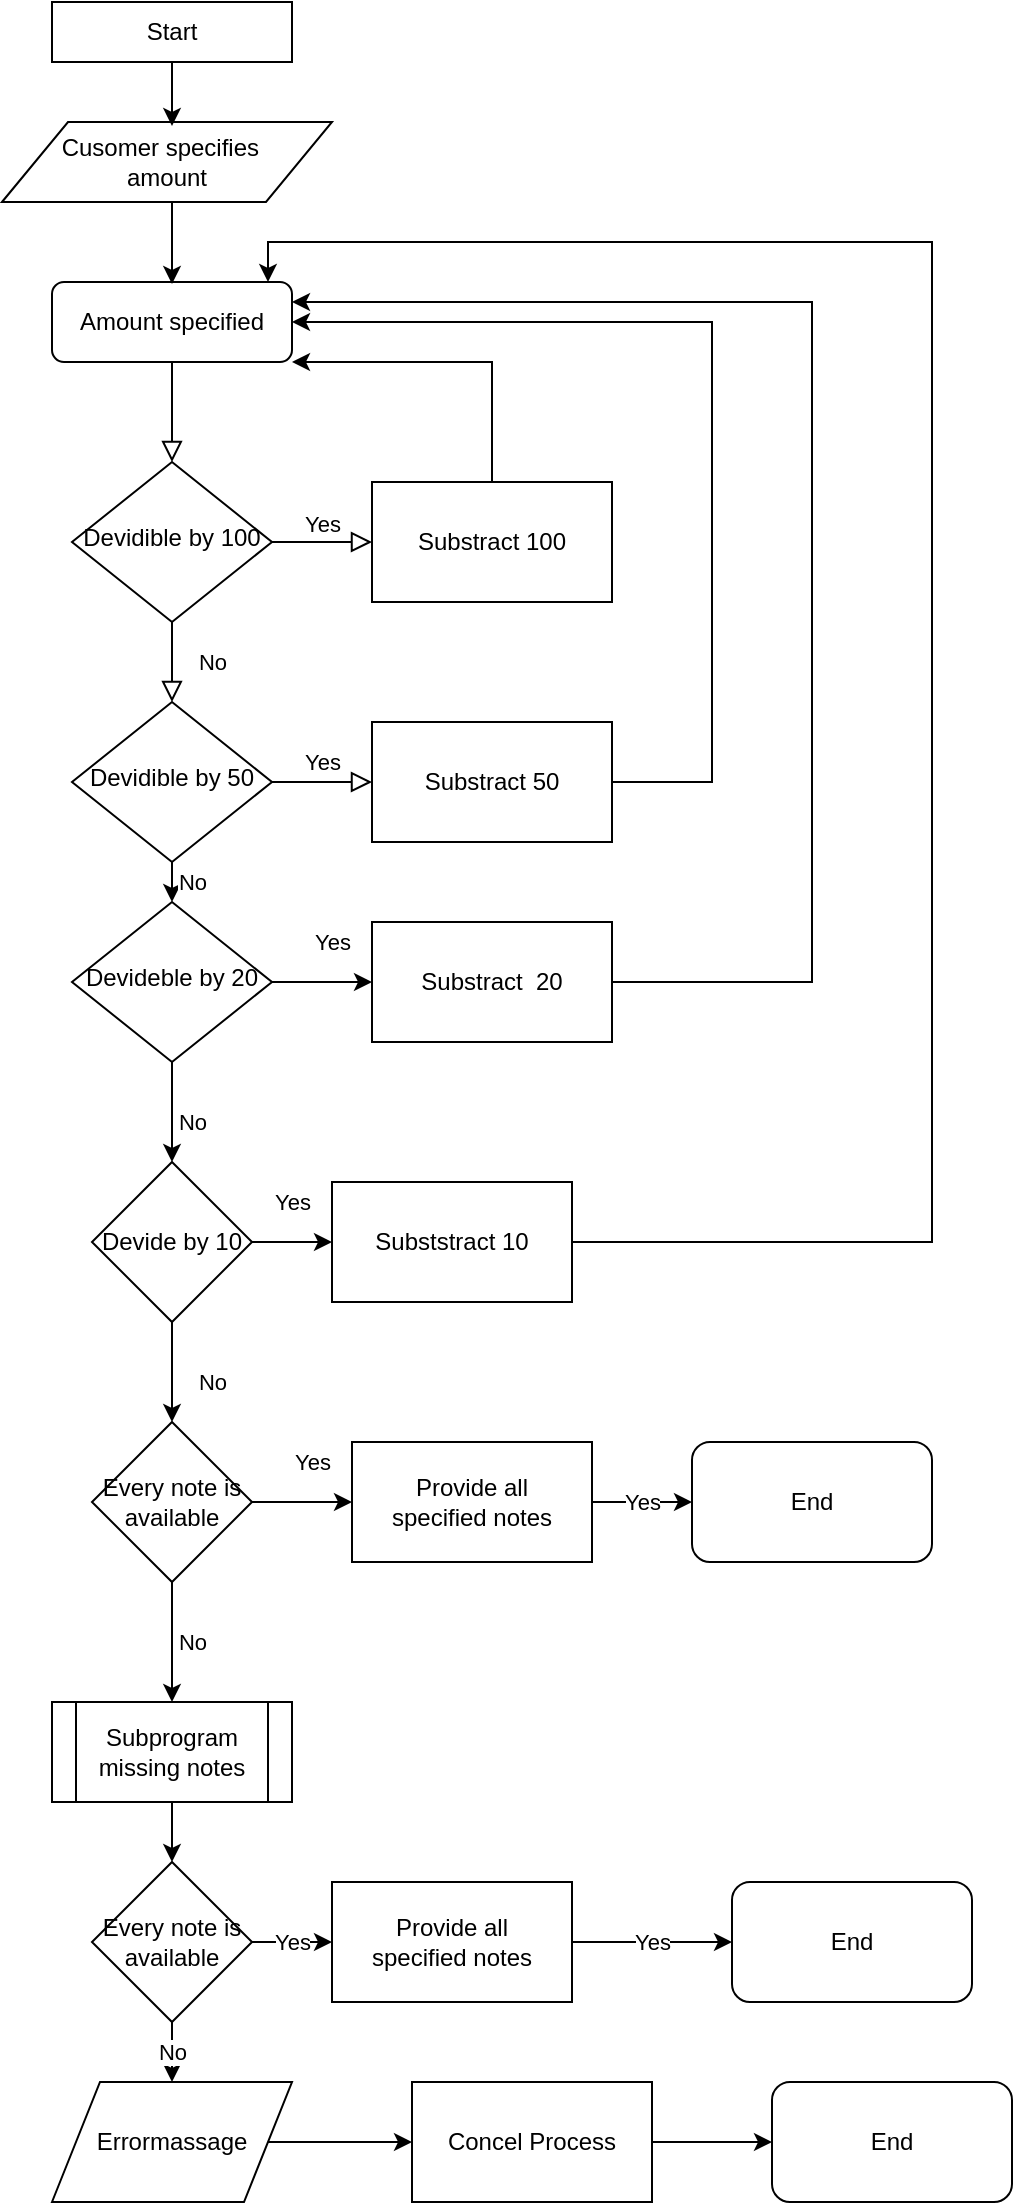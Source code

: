 <mxfile version="12.5.5" type="github"><diagram id="C5RBs43oDa-KdzZeNtuy" name="Page-1"><mxGraphModel dx="1422" dy="5426" grid="1" gridSize="10" guides="1" tooltips="1" connect="1" arrows="1" fold="1" page="1" pageScale="1" pageWidth="3300" pageHeight="4681" math="0" shadow="0"><root><mxCell id="WIyWlLk6GJQsqaUBKTNV-0"/><mxCell id="WIyWlLk6GJQsqaUBKTNV-1" parent="WIyWlLk6GJQsqaUBKTNV-0"/><mxCell id="WIyWlLk6GJQsqaUBKTNV-2" value="" style="rounded=0;html=1;jettySize=auto;orthogonalLoop=1;fontSize=11;endArrow=block;endFill=0;endSize=8;strokeWidth=1;shadow=0;labelBackgroundColor=none;edgeStyle=orthogonalEdgeStyle;" parent="WIyWlLk6GJQsqaUBKTNV-1" source="WIyWlLk6GJQsqaUBKTNV-3" target="WIyWlLk6GJQsqaUBKTNV-6" edge="1"><mxGeometry relative="1" as="geometry"/></mxCell><mxCell id="WIyWlLk6GJQsqaUBKTNV-3" value="Amount specified" style="rounded=1;whiteSpace=wrap;html=1;fontSize=12;glass=0;strokeWidth=1;shadow=0;" parent="WIyWlLk6GJQsqaUBKTNV-1" vertex="1"><mxGeometry x="160" y="80" width="120" height="40" as="geometry"/></mxCell><mxCell id="WIyWlLk6GJQsqaUBKTNV-4" value="No" style="rounded=0;html=1;jettySize=auto;orthogonalLoop=1;fontSize=11;endArrow=block;endFill=0;endSize=8;strokeWidth=1;shadow=0;labelBackgroundColor=none;edgeStyle=orthogonalEdgeStyle;" parent="WIyWlLk6GJQsqaUBKTNV-1" source="WIyWlLk6GJQsqaUBKTNV-6" edge="1"><mxGeometry y="20" relative="1" as="geometry"><mxPoint as="offset"/><mxPoint x="220" y="290" as="targetPoint"/></mxGeometry></mxCell><mxCell id="WIyWlLk6GJQsqaUBKTNV-5" value="Yes" style="edgeStyle=orthogonalEdgeStyle;rounded=0;html=1;jettySize=auto;orthogonalLoop=1;fontSize=11;endArrow=block;endFill=0;endSize=8;strokeWidth=1;shadow=0;labelBackgroundColor=none;" parent="WIyWlLk6GJQsqaUBKTNV-1" source="WIyWlLk6GJQsqaUBKTNV-6" edge="1"><mxGeometry y="10" relative="1" as="geometry"><mxPoint as="offset"/><mxPoint x="320" y="210" as="targetPoint"/></mxGeometry></mxCell><mxCell id="WIyWlLk6GJQsqaUBKTNV-6" value="Devidible by 100" style="rhombus;whiteSpace=wrap;html=1;shadow=0;fontFamily=Helvetica;fontSize=12;align=center;strokeWidth=1;spacing=6;spacingTop=-4;" parent="WIyWlLk6GJQsqaUBKTNV-1" vertex="1"><mxGeometry x="170" y="170" width="100" height="80" as="geometry"/></mxCell><mxCell id="WIyWlLk6GJQsqaUBKTNV-9" value="Yes" style="edgeStyle=orthogonalEdgeStyle;rounded=0;html=1;jettySize=auto;orthogonalLoop=1;fontSize=11;endArrow=block;endFill=0;endSize=8;strokeWidth=1;shadow=0;labelBackgroundColor=none;" parent="WIyWlLk6GJQsqaUBKTNV-1" edge="1"><mxGeometry y="10" relative="1" as="geometry"><mxPoint as="offset"/><mxPoint x="270" y="330" as="sourcePoint"/><mxPoint x="320" y="330" as="targetPoint"/></mxGeometry></mxCell><mxCell id="5TAY_Tblrf3Av3ts9dTU-27" style="edgeStyle=orthogonalEdgeStyle;rounded=0;orthogonalLoop=1;jettySize=auto;html=1;" edge="1" parent="WIyWlLk6GJQsqaUBKTNV-1" source="5TAY_Tblrf3Av3ts9dTU-1"><mxGeometry relative="1" as="geometry"><mxPoint x="280" y="100" as="targetPoint"/><Array as="points"><mxPoint x="490" y="330"/><mxPoint x="490" y="100"/><mxPoint x="280" y="100"/></Array></mxGeometry></mxCell><mxCell id="5TAY_Tblrf3Av3ts9dTU-1" value="Substract 50" style="rounded=0;whiteSpace=wrap;html=1;" vertex="1" parent="WIyWlLk6GJQsqaUBKTNV-1"><mxGeometry x="320" y="300" width="120" height="60" as="geometry"/></mxCell><mxCell id="5TAY_Tblrf3Av3ts9dTU-14" value="No" style="edgeStyle=orthogonalEdgeStyle;rounded=0;orthogonalLoop=1;jettySize=auto;html=1;exitX=0.5;exitY=1;exitDx=0;exitDy=0;entryX=0.5;entryY=0;entryDx=0;entryDy=0;" edge="1" parent="WIyWlLk6GJQsqaUBKTNV-1" source="5TAY_Tblrf3Av3ts9dTU-3" target="5TAY_Tblrf3Av3ts9dTU-4"><mxGeometry y="10" relative="1" as="geometry"><Array as="points"><mxPoint x="220" y="380"/><mxPoint x="220" y="380"/></Array><mxPoint as="offset"/></mxGeometry></mxCell><mxCell id="5TAY_Tblrf3Av3ts9dTU-3" value="Devidible by 50" style="rhombus;whiteSpace=wrap;html=1;shadow=0;fontFamily=Helvetica;fontSize=12;align=center;strokeWidth=1;spacing=6;spacingTop=-4;" vertex="1" parent="WIyWlLk6GJQsqaUBKTNV-1"><mxGeometry x="170" y="290" width="100" height="80" as="geometry"/></mxCell><mxCell id="5TAY_Tblrf3Av3ts9dTU-12" value="No" style="edgeStyle=orthogonalEdgeStyle;rounded=0;orthogonalLoop=1;jettySize=auto;html=1;" edge="1" parent="WIyWlLk6GJQsqaUBKTNV-1" source="5TAY_Tblrf3Av3ts9dTU-4" target="5TAY_Tblrf3Av3ts9dTU-7"><mxGeometry x="0.2" y="10" relative="1" as="geometry"><mxPoint as="offset"/></mxGeometry></mxCell><mxCell id="5TAY_Tblrf3Av3ts9dTU-19" value="Yes" style="edgeStyle=orthogonalEdgeStyle;rounded=0;orthogonalLoop=1;jettySize=auto;html=1;exitX=1;exitY=0.5;exitDx=0;exitDy=0;entryX=0;entryY=0.5;entryDx=0;entryDy=0;" edge="1" parent="WIyWlLk6GJQsqaUBKTNV-1" source="5TAY_Tblrf3Av3ts9dTU-4" target="5TAY_Tblrf3Av3ts9dTU-6"><mxGeometry x="0.2" y="20" relative="1" as="geometry"><mxPoint as="offset"/></mxGeometry></mxCell><mxCell id="5TAY_Tblrf3Av3ts9dTU-4" value="Devideble by 20" style="rhombus;whiteSpace=wrap;html=1;shadow=0;fontFamily=Helvetica;fontSize=12;align=center;strokeWidth=1;spacing=6;spacingTop=-4;" vertex="1" parent="WIyWlLk6GJQsqaUBKTNV-1"><mxGeometry x="170" y="390" width="100" height="80" as="geometry"/></mxCell><mxCell id="5TAY_Tblrf3Av3ts9dTU-28" style="edgeStyle=orthogonalEdgeStyle;rounded=0;orthogonalLoop=1;jettySize=auto;html=1;entryX=1;entryY=0.25;entryDx=0;entryDy=0;" edge="1" parent="WIyWlLk6GJQsqaUBKTNV-1" source="5TAY_Tblrf3Av3ts9dTU-6" target="WIyWlLk6GJQsqaUBKTNV-3"><mxGeometry relative="1" as="geometry"><Array as="points"><mxPoint x="540" y="430"/><mxPoint x="540" y="90"/></Array></mxGeometry></mxCell><mxCell id="5TAY_Tblrf3Av3ts9dTU-6" value="&lt;span style=&quot;white-space: normal&quot;&gt;Substract&amp;nbsp; 20&lt;/span&gt;" style="rounded=0;whiteSpace=wrap;html=1;" vertex="1" parent="WIyWlLk6GJQsqaUBKTNV-1"><mxGeometry x="320" y="400" width="120" height="60" as="geometry"/></mxCell><mxCell id="5TAY_Tblrf3Av3ts9dTU-20" value="Yes" style="edgeStyle=orthogonalEdgeStyle;rounded=0;orthogonalLoop=1;jettySize=auto;html=1;exitX=1;exitY=0.5;exitDx=0;exitDy=0;entryX=0;entryY=0.5;entryDx=0;entryDy=0;" edge="1" parent="WIyWlLk6GJQsqaUBKTNV-1" source="5TAY_Tblrf3Av3ts9dTU-7" target="5TAY_Tblrf3Av3ts9dTU-8"><mxGeometry y="20" relative="1" as="geometry"><mxPoint as="offset"/></mxGeometry></mxCell><mxCell id="5TAY_Tblrf3Av3ts9dTU-30" value="No" style="edgeStyle=orthogonalEdgeStyle;rounded=0;orthogonalLoop=1;jettySize=auto;html=1;exitX=0.5;exitY=1;exitDx=0;exitDy=0;entryX=0.5;entryY=0;entryDx=0;entryDy=0;" edge="1" parent="WIyWlLk6GJQsqaUBKTNV-1" source="5TAY_Tblrf3Av3ts9dTU-7" target="5TAY_Tblrf3Av3ts9dTU-9"><mxGeometry x="0.2" y="20" relative="1" as="geometry"><mxPoint as="offset"/></mxGeometry></mxCell><mxCell id="5TAY_Tblrf3Av3ts9dTU-7" value="&lt;span style=&quot;white-space: normal&quot;&gt;Devide by 10&lt;/span&gt;" style="rhombus;whiteSpace=wrap;html=1;" vertex="1" parent="WIyWlLk6GJQsqaUBKTNV-1"><mxGeometry x="180" y="520" width="80" height="80" as="geometry"/></mxCell><mxCell id="5TAY_Tblrf3Av3ts9dTU-29" style="edgeStyle=orthogonalEdgeStyle;rounded=0;orthogonalLoop=1;jettySize=auto;html=1;entryX=0.9;entryY=0;entryDx=0;entryDy=0;entryPerimeter=0;" edge="1" parent="WIyWlLk6GJQsqaUBKTNV-1" source="5TAY_Tblrf3Av3ts9dTU-8" target="WIyWlLk6GJQsqaUBKTNV-3"><mxGeometry relative="1" as="geometry"><Array as="points"><mxPoint x="600" y="560"/><mxPoint x="600" y="60"/><mxPoint x="268" y="60"/></Array></mxGeometry></mxCell><mxCell id="5TAY_Tblrf3Av3ts9dTU-8" value="Subststract 10" style="rounded=0;whiteSpace=wrap;html=1;" vertex="1" parent="WIyWlLk6GJQsqaUBKTNV-1"><mxGeometry x="300" y="530" width="120" height="60" as="geometry"/></mxCell><mxCell id="5TAY_Tblrf3Av3ts9dTU-24" value="Yes" style="edgeStyle=orthogonalEdgeStyle;rounded=0;orthogonalLoop=1;jettySize=auto;html=1;entryX=0;entryY=0.5;entryDx=0;entryDy=0;" edge="1" parent="WIyWlLk6GJQsqaUBKTNV-1" source="5TAY_Tblrf3Av3ts9dTU-9" target="5TAY_Tblrf3Av3ts9dTU-23"><mxGeometry x="0.2" y="20" relative="1" as="geometry"><mxPoint as="offset"/></mxGeometry></mxCell><mxCell id="5TAY_Tblrf3Av3ts9dTU-37" value="No" style="edgeStyle=orthogonalEdgeStyle;rounded=0;orthogonalLoop=1;jettySize=auto;html=1;" edge="1" parent="WIyWlLk6GJQsqaUBKTNV-1" source="5TAY_Tblrf3Av3ts9dTU-9" target="5TAY_Tblrf3Av3ts9dTU-46"><mxGeometry y="10" relative="1" as="geometry"><mxPoint x="220" y="760" as="targetPoint"/><mxPoint as="offset"/></mxGeometry></mxCell><mxCell id="5TAY_Tblrf3Av3ts9dTU-9" value="Every note is available" style="rhombus;whiteSpace=wrap;html=1;" vertex="1" parent="WIyWlLk6GJQsqaUBKTNV-1"><mxGeometry x="180" y="650" width="80" height="80" as="geometry"/></mxCell><mxCell id="5TAY_Tblrf3Av3ts9dTU-26" style="edgeStyle=orthogonalEdgeStyle;rounded=0;orthogonalLoop=1;jettySize=auto;html=1;exitX=0.5;exitY=0;exitDx=0;exitDy=0;" edge="1" parent="WIyWlLk6GJQsqaUBKTNV-1" source="5TAY_Tblrf3Av3ts9dTU-11"><mxGeometry relative="1" as="geometry"><mxPoint x="280" y="120" as="targetPoint"/><Array as="points"><mxPoint x="380" y="120"/></Array></mxGeometry></mxCell><mxCell id="5TAY_Tblrf3Av3ts9dTU-11" value="Substract 100" style="rounded=0;whiteSpace=wrap;html=1;fontSize=12;glass=0;strokeWidth=1;shadow=0;" vertex="1" parent="WIyWlLk6GJQsqaUBKTNV-1"><mxGeometry x="320" y="180" width="120" height="60" as="geometry"/></mxCell><mxCell id="5TAY_Tblrf3Av3ts9dTU-22" value="End" style="rounded=1;whiteSpace=wrap;html=1;" vertex="1" parent="WIyWlLk6GJQsqaUBKTNV-1"><mxGeometry x="480" y="660" width="120" height="60" as="geometry"/></mxCell><mxCell id="5TAY_Tblrf3Av3ts9dTU-25" value="Yes" style="edgeStyle=orthogonalEdgeStyle;rounded=0;orthogonalLoop=1;jettySize=auto;html=1;entryX=0;entryY=0.5;entryDx=0;entryDy=0;" edge="1" parent="WIyWlLk6GJQsqaUBKTNV-1" source="5TAY_Tblrf3Av3ts9dTU-23" target="5TAY_Tblrf3Av3ts9dTU-22"><mxGeometry relative="1" as="geometry"><Array as="points"><mxPoint x="460" y="690"/><mxPoint x="460" y="690"/></Array></mxGeometry></mxCell><mxCell id="5TAY_Tblrf3Av3ts9dTU-23" value="Provide all &lt;br&gt;specified notes" style="rounded=0;whiteSpace=wrap;html=1;" vertex="1" parent="WIyWlLk6GJQsqaUBKTNV-1"><mxGeometry x="310" y="660" width="120" height="60" as="geometry"/></mxCell><mxCell id="5TAY_Tblrf3Av3ts9dTU-33" style="edgeStyle=orthogonalEdgeStyle;rounded=0;orthogonalLoop=1;jettySize=auto;html=1;" edge="1" parent="WIyWlLk6GJQsqaUBKTNV-1" source="5TAY_Tblrf3Av3ts9dTU-31"><mxGeometry relative="1" as="geometry"><mxPoint x="220" y="81" as="targetPoint"/><Array as="points"><mxPoint x="220" y="81"/></Array></mxGeometry></mxCell><mxCell id="5TAY_Tblrf3Av3ts9dTU-31" value="Cusomer specifies&amp;nbsp;&amp;nbsp;&lt;br&gt;amount" style="shape=parallelogram;perimeter=parallelogramPerimeter;whiteSpace=wrap;html=1;rounded=0;" vertex="1" parent="WIyWlLk6GJQsqaUBKTNV-1"><mxGeometry x="135" width="165" height="40" as="geometry"/></mxCell><mxCell id="5TAY_Tblrf3Av3ts9dTU-34" style="edgeStyle=orthogonalEdgeStyle;rounded=0;orthogonalLoop=1;jettySize=auto;html=1;" edge="1" parent="WIyWlLk6GJQsqaUBKTNV-1" source="5TAY_Tblrf3Av3ts9dTU-32"><mxGeometry relative="1" as="geometry"><mxPoint x="220" y="2" as="targetPoint"/></mxGeometry></mxCell><mxCell id="5TAY_Tblrf3Av3ts9dTU-32" value="Start" style="rounded=0;whiteSpace=wrap;html=1;" vertex="1" parent="WIyWlLk6GJQsqaUBKTNV-1"><mxGeometry x="160" y="-60" width="120" height="30" as="geometry"/></mxCell><mxCell id="5TAY_Tblrf3Av3ts9dTU-51" value="Yes" style="edgeStyle=orthogonalEdgeStyle;rounded=0;orthogonalLoop=1;jettySize=auto;html=1;entryX=0;entryY=0.5;entryDx=0;entryDy=0;" edge="1" parent="WIyWlLk6GJQsqaUBKTNV-1" source="5TAY_Tblrf3Av3ts9dTU-41" target="5TAY_Tblrf3Av3ts9dTU-49"><mxGeometry relative="1" as="geometry"/></mxCell><mxCell id="5TAY_Tblrf3Av3ts9dTU-54" value="No" style="edgeStyle=orthogonalEdgeStyle;rounded=0;orthogonalLoop=1;jettySize=auto;html=1;" edge="1" parent="WIyWlLk6GJQsqaUBKTNV-1" source="5TAY_Tblrf3Av3ts9dTU-41" target="5TAY_Tblrf3Av3ts9dTU-53"><mxGeometry relative="1" as="geometry"/></mxCell><mxCell id="5TAY_Tblrf3Av3ts9dTU-41" value="Every note is available" style="rhombus;whiteSpace=wrap;html=1;direction=south;" vertex="1" parent="WIyWlLk6GJQsqaUBKTNV-1"><mxGeometry x="180" y="870" width="80" height="80" as="geometry"/></mxCell><mxCell id="5TAY_Tblrf3Av3ts9dTU-48" style="edgeStyle=orthogonalEdgeStyle;rounded=0;orthogonalLoop=1;jettySize=auto;html=1;" edge="1" parent="WIyWlLk6GJQsqaUBKTNV-1" source="5TAY_Tblrf3Av3ts9dTU-46" target="5TAY_Tblrf3Av3ts9dTU-41"><mxGeometry relative="1" as="geometry"/></mxCell><mxCell id="5TAY_Tblrf3Av3ts9dTU-46" value="Subprogram&lt;br&gt;missing notes" style="shape=process;whiteSpace=wrap;html=1;backgroundOutline=1;rounded=0;" vertex="1" parent="WIyWlLk6GJQsqaUBKTNV-1"><mxGeometry x="160" y="790" width="120" height="50" as="geometry"/></mxCell><mxCell id="5TAY_Tblrf3Av3ts9dTU-52" value="Yes" style="edgeStyle=orthogonalEdgeStyle;rounded=0;orthogonalLoop=1;jettySize=auto;html=1;" edge="1" parent="WIyWlLk6GJQsqaUBKTNV-1" source="5TAY_Tblrf3Av3ts9dTU-49" target="5TAY_Tblrf3Av3ts9dTU-50"><mxGeometry relative="1" as="geometry"/></mxCell><mxCell id="5TAY_Tblrf3Av3ts9dTU-49" value="Provide all &lt;br&gt;specified notes" style="rounded=0;whiteSpace=wrap;html=1;" vertex="1" parent="WIyWlLk6GJQsqaUBKTNV-1"><mxGeometry x="300" y="880" width="120" height="60" as="geometry"/></mxCell><mxCell id="5TAY_Tblrf3Av3ts9dTU-50" value="End" style="rounded=1;whiteSpace=wrap;html=1;" vertex="1" parent="WIyWlLk6GJQsqaUBKTNV-1"><mxGeometry x="500" y="880" width="120" height="60" as="geometry"/></mxCell><mxCell id="5TAY_Tblrf3Av3ts9dTU-57" style="edgeStyle=orthogonalEdgeStyle;rounded=0;orthogonalLoop=1;jettySize=auto;html=1;" edge="1" parent="WIyWlLk6GJQsqaUBKTNV-1" source="5TAY_Tblrf3Av3ts9dTU-53" target="5TAY_Tblrf3Av3ts9dTU-55"><mxGeometry relative="1" as="geometry"/></mxCell><mxCell id="5TAY_Tblrf3Av3ts9dTU-53" value="Errormassage" style="shape=parallelogram;perimeter=parallelogramPerimeter;whiteSpace=wrap;html=1;rounded=0;" vertex="1" parent="WIyWlLk6GJQsqaUBKTNV-1"><mxGeometry x="160" y="980" width="120" height="60" as="geometry"/></mxCell><mxCell id="5TAY_Tblrf3Av3ts9dTU-58" style="edgeStyle=orthogonalEdgeStyle;rounded=0;orthogonalLoop=1;jettySize=auto;html=1;" edge="1" parent="WIyWlLk6GJQsqaUBKTNV-1" source="5TAY_Tblrf3Av3ts9dTU-55" target="5TAY_Tblrf3Av3ts9dTU-56"><mxGeometry relative="1" as="geometry"/></mxCell><mxCell id="5TAY_Tblrf3Av3ts9dTU-55" value="Concel Process" style="rounded=0;whiteSpace=wrap;html=1;" vertex="1" parent="WIyWlLk6GJQsqaUBKTNV-1"><mxGeometry x="340" y="980" width="120" height="60" as="geometry"/></mxCell><mxCell id="5TAY_Tblrf3Av3ts9dTU-56" value="End" style="rounded=1;whiteSpace=wrap;html=1;" vertex="1" parent="WIyWlLk6GJQsqaUBKTNV-1"><mxGeometry x="520" y="980" width="120" height="60" as="geometry"/></mxCell></root></mxGraphModel></diagram></mxfile>